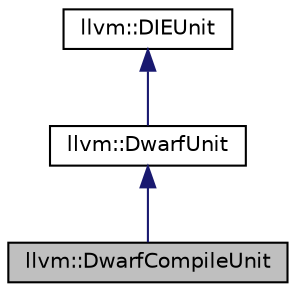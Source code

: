 digraph "llvm::DwarfCompileUnit"
{
 // LATEX_PDF_SIZE
  bgcolor="transparent";
  edge [fontname="Helvetica",fontsize="10",labelfontname="Helvetica",labelfontsize="10"];
  node [fontname="Helvetica",fontsize="10",shape=record];
  Node1 [label="llvm::DwarfCompileUnit",height=0.2,width=0.4,color="black", fillcolor="grey75", style="filled", fontcolor="black",tooltip=" "];
  Node2 -> Node1 [dir="back",color="midnightblue",fontsize="10",style="solid",fontname="Helvetica"];
  Node2 [label="llvm::DwarfUnit",height=0.2,width=0.4,color="black",URL="$classllvm_1_1DwarfUnit.html",tooltip="This dwarf writer support class manages information associated with a source file."];
  Node3 -> Node2 [dir="back",color="midnightblue",fontsize="10",style="solid",fontname="Helvetica"];
  Node3 [label="llvm::DIEUnit",height=0.2,width=0.4,color="black",URL="$classllvm_1_1DIEUnit.html",tooltip="Represents a compile or type unit."];
}
